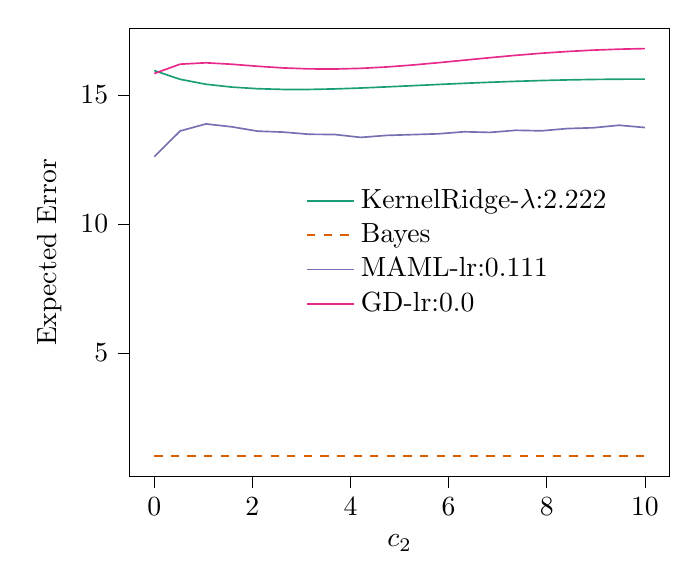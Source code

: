 % This file was created with tikzplotlib v0.10.1.
\begin{tikzpicture}

\definecolor{chocolate217952}{RGB}{217,95,2}
\definecolor{darkcyan27158119}{RGB}{27,158,119}
\definecolor{darkgray176}{RGB}{176,176,176}
\definecolor{deeppink23141138}{RGB}{231,41,138}
\definecolor{lightslategray117112179}{RGB}{117,112,179}

\begin{axis}[
legend cell align={left},
legend style={fill opacity=0.8, draw opacity=1, text opacity=1, at={(0.91,0.5)}, anchor=east, draw=none},
tick align=outside,
tick pos=left,
x grid style={darkgray176},
xlabel={\(\displaystyle c_{2}\)},
xmin=-0.499, xmax=10.5,
xtick style={color=black},
y grid style={darkgray176},
ylabel={Expected Error},
ymin=0.211, ymax=17.585,
ytick style={color=black}
]
\addplot [semithick, darkcyan27158119]
table {%
0.001 15.943
0.527 15.606
1.054 15.413
1.58 15.304
2.106 15.241
2.632 15.213
3.159 15.213
3.685 15.233
4.211 15.268
4.737 15.312
5.264 15.358
5.79 15.405
6.316 15.45
6.842 15.491
7.369 15.527
7.895 15.558
8.421 15.582
8.947 15.6
9.474 15.61
10 15.613
};
\addlegendentry{KernelRidge-$\lambda$:2.222}
\addplot [semithick, chocolate217952, dashed]
table {%
0.001 1.0
0.527 1.0
1.054 1.0
1.58 1.0
2.106 1.0
2.632 1.0
3.159 1.0
3.685 1.0
4.211 1.0
4.737 1.0
5.264 1.0
5.79 1.0
6.316 1.0
6.842 1.0
7.369 1.0
7.895 1.0
8.421 1.0
8.947 1.0
9.474 1.0
10 1.0
};
\addlegendentry{Bayes}
\addplot [semithick, lightslategray117112179]
table {%
0.001 12.607
0.527 13.602
1.054 13.877
1.58 13.764
2.106 13.596
2.632 13.559
3.159 13.475
3.685 13.465
4.211 13.354
4.737 13.432
5.264 13.462
5.79 13.493
6.316 13.572
6.842 13.548
7.369 13.629
7.895 13.609
8.421 13.697
8.947 13.727
9.474 13.825
10 13.737
};
\addlegendentry{MAML-lr:0.111}
\addplot [semithick, deeppink23141138]
table {%
0.001 15.83
0.527 16.192
1.054 16.245
1.58 16.189
2.106 16.111
2.632 16.046
3.159 16.009
3.685 16.004
4.211 16.03
4.737 16.084
5.264 16.159
5.79 16.249
6.316 16.346
6.842 16.443
7.369 16.535
7.895 16.616
8.421 16.683
8.947 16.736
9.474 16.773
10 16.795
};
\addlegendentry{GD-lr:0.0}
\end{axis}

\end{tikzpicture}
